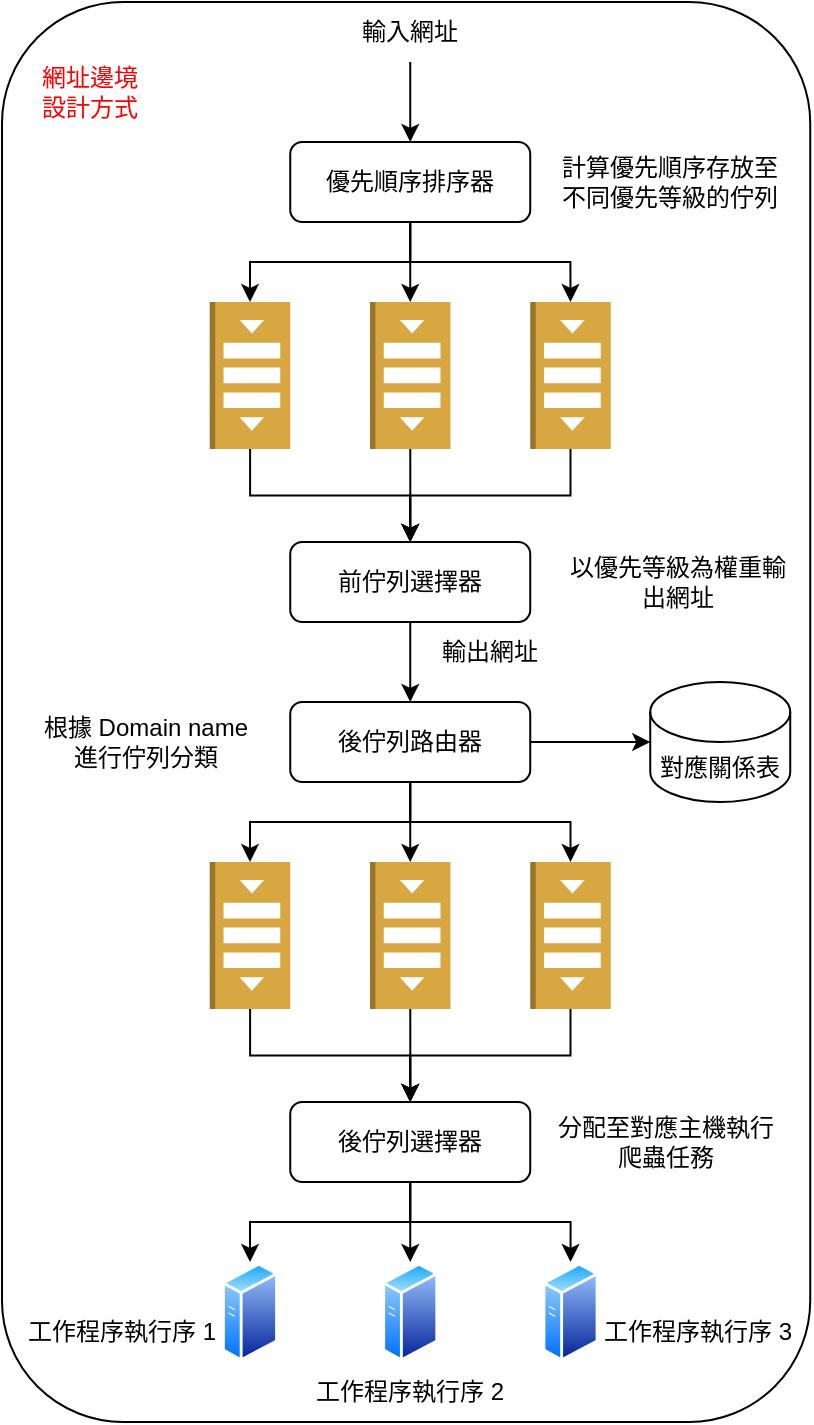<mxfile version="20.3.0" type="device"><diagram id="TF7BhFhskUUPWU0OEdbo" name="第1頁"><mxGraphModel dx="1226" dy="811" grid="1" gridSize="10" guides="1" tooltips="1" connect="1" arrows="1" fold="1" page="1" pageScale="1" pageWidth="827" pageHeight="1169" math="0" shadow="0"><root><mxCell id="0"/><mxCell id="1" parent="0"/><mxCell id="uZtJ4Ei80n5p9K6bnC6_-46" value="" style="rounded=1;whiteSpace=wrap;html=1;" vertex="1" parent="1"><mxGeometry x="40" y="40" width="404.12" height="710" as="geometry"/></mxCell><mxCell id="uZtJ4Ei80n5p9K6bnC6_-1" value="" style="endArrow=classic;html=1;rounded=0;" edge="1" parent="1"><mxGeometry width="50" height="50" relative="1" as="geometry"><mxPoint x="244.12" y="70" as="sourcePoint"/><mxPoint x="244.12" y="110" as="targetPoint"/></mxGeometry></mxCell><mxCell id="uZtJ4Ei80n5p9K6bnC6_-2" value="輸入網址" style="text;html=1;strokeColor=none;fillColor=none;align=center;verticalAlign=middle;whiteSpace=wrap;rounded=0;" vertex="1" parent="1"><mxGeometry x="214.12" y="40" width="60" height="30" as="geometry"/></mxCell><mxCell id="uZtJ4Ei80n5p9K6bnC6_-7" style="edgeStyle=orthogonalEdgeStyle;rounded=0;orthogonalLoop=1;jettySize=auto;html=1;entryX=0;entryY=0.5;entryDx=0;entryDy=0;entryPerimeter=0;" edge="1" parent="1" source="uZtJ4Ei80n5p9K6bnC6_-3" target="uZtJ4Ei80n5p9K6bnC6_-4"><mxGeometry relative="1" as="geometry"/></mxCell><mxCell id="uZtJ4Ei80n5p9K6bnC6_-8" style="edgeStyle=orthogonalEdgeStyle;rounded=0;orthogonalLoop=1;jettySize=auto;html=1;entryX=0;entryY=0.5;entryDx=0;entryDy=0;entryPerimeter=0;" edge="1" parent="1" source="uZtJ4Ei80n5p9K6bnC6_-3" target="uZtJ4Ei80n5p9K6bnC6_-5"><mxGeometry relative="1" as="geometry"/></mxCell><mxCell id="uZtJ4Ei80n5p9K6bnC6_-9" style="edgeStyle=orthogonalEdgeStyle;rounded=0;orthogonalLoop=1;jettySize=auto;html=1;entryX=0;entryY=0.5;entryDx=0;entryDy=0;entryPerimeter=0;" edge="1" parent="1" source="uZtJ4Ei80n5p9K6bnC6_-3" target="uZtJ4Ei80n5p9K6bnC6_-6"><mxGeometry relative="1" as="geometry"/></mxCell><mxCell id="uZtJ4Ei80n5p9K6bnC6_-3" value="優先順序排序器" style="rounded=1;whiteSpace=wrap;html=1;" vertex="1" parent="1"><mxGeometry x="184.12" y="110" width="120" height="40" as="geometry"/></mxCell><mxCell id="uZtJ4Ei80n5p9K6bnC6_-12" style="edgeStyle=orthogonalEdgeStyle;rounded=0;orthogonalLoop=1;jettySize=auto;html=1;entryX=0.5;entryY=0;entryDx=0;entryDy=0;" edge="1" parent="1" source="uZtJ4Ei80n5p9K6bnC6_-4" target="uZtJ4Ei80n5p9K6bnC6_-11"><mxGeometry relative="1" as="geometry"/></mxCell><mxCell id="uZtJ4Ei80n5p9K6bnC6_-4" value="" style="outlineConnect=0;dashed=0;verticalLabelPosition=bottom;verticalAlign=top;align=center;html=1;shape=mxgraph.aws3.queue;fillColor=#D9A741;gradientColor=none;direction=south;" vertex="1" parent="1"><mxGeometry x="143.87" y="190" width="40.25" height="73.5" as="geometry"/></mxCell><mxCell id="uZtJ4Ei80n5p9K6bnC6_-13" style="edgeStyle=orthogonalEdgeStyle;rounded=0;orthogonalLoop=1;jettySize=auto;html=1;entryX=0.5;entryY=0;entryDx=0;entryDy=0;" edge="1" parent="1" source="uZtJ4Ei80n5p9K6bnC6_-5" target="uZtJ4Ei80n5p9K6bnC6_-11"><mxGeometry relative="1" as="geometry"/></mxCell><mxCell id="uZtJ4Ei80n5p9K6bnC6_-5" value="" style="outlineConnect=0;dashed=0;verticalLabelPosition=bottom;verticalAlign=top;align=center;html=1;shape=mxgraph.aws3.queue;fillColor=#D9A741;gradientColor=none;direction=south;" vertex="1" parent="1"><mxGeometry x="223.99" y="190" width="40.25" height="73.5" as="geometry"/></mxCell><mxCell id="uZtJ4Ei80n5p9K6bnC6_-14" style="edgeStyle=orthogonalEdgeStyle;rounded=0;orthogonalLoop=1;jettySize=auto;html=1;entryX=0.5;entryY=0;entryDx=0;entryDy=0;" edge="1" parent="1" source="uZtJ4Ei80n5p9K6bnC6_-6" target="uZtJ4Ei80n5p9K6bnC6_-11"><mxGeometry relative="1" as="geometry"/></mxCell><mxCell id="uZtJ4Ei80n5p9K6bnC6_-6" value="" style="outlineConnect=0;dashed=0;verticalLabelPosition=bottom;verticalAlign=top;align=center;html=1;shape=mxgraph.aws3.queue;fillColor=#D9A741;gradientColor=none;direction=south;" vertex="1" parent="1"><mxGeometry x="304.12" y="190" width="40.25" height="73.5" as="geometry"/></mxCell><mxCell id="uZtJ4Ei80n5p9K6bnC6_-17" style="edgeStyle=orthogonalEdgeStyle;rounded=0;orthogonalLoop=1;jettySize=auto;html=1;entryX=0.5;entryY=0;entryDx=0;entryDy=0;" edge="1" parent="1" source="uZtJ4Ei80n5p9K6bnC6_-11" target="uZtJ4Ei80n5p9K6bnC6_-15"><mxGeometry relative="1" as="geometry"/></mxCell><mxCell id="uZtJ4Ei80n5p9K6bnC6_-11" value="前佇列選擇器" style="rounded=1;whiteSpace=wrap;html=1;" vertex="1" parent="1"><mxGeometry x="184.12" y="310" width="120" height="40" as="geometry"/></mxCell><mxCell id="uZtJ4Ei80n5p9K6bnC6_-20" style="edgeStyle=orthogonalEdgeStyle;rounded=0;orthogonalLoop=1;jettySize=auto;html=1;entryX=0;entryY=0.5;entryDx=0;entryDy=0;entryPerimeter=0;" edge="1" parent="1" source="uZtJ4Ei80n5p9K6bnC6_-15" target="uZtJ4Ei80n5p9K6bnC6_-19"><mxGeometry relative="1" as="geometry"/></mxCell><mxCell id="uZtJ4Ei80n5p9K6bnC6_-24" style="edgeStyle=orthogonalEdgeStyle;rounded=0;orthogonalLoop=1;jettySize=auto;html=1;entryX=0;entryY=0.5;entryDx=0;entryDy=0;entryPerimeter=0;" edge="1" parent="1" source="uZtJ4Ei80n5p9K6bnC6_-15" target="uZtJ4Ei80n5p9K6bnC6_-21"><mxGeometry relative="1" as="geometry"/></mxCell><mxCell id="uZtJ4Ei80n5p9K6bnC6_-25" style="edgeStyle=orthogonalEdgeStyle;rounded=0;orthogonalLoop=1;jettySize=auto;html=1;entryX=0;entryY=0.5;entryDx=0;entryDy=0;entryPerimeter=0;" edge="1" parent="1" source="uZtJ4Ei80n5p9K6bnC6_-15" target="uZtJ4Ei80n5p9K6bnC6_-22"><mxGeometry relative="1" as="geometry"/></mxCell><mxCell id="uZtJ4Ei80n5p9K6bnC6_-26" style="edgeStyle=orthogonalEdgeStyle;rounded=0;orthogonalLoop=1;jettySize=auto;html=1;" edge="1" parent="1" source="uZtJ4Ei80n5p9K6bnC6_-15" target="uZtJ4Ei80n5p9K6bnC6_-23"><mxGeometry relative="1" as="geometry"/></mxCell><mxCell id="uZtJ4Ei80n5p9K6bnC6_-15" value="後佇列路由器" style="rounded=1;whiteSpace=wrap;html=1;" vertex="1" parent="1"><mxGeometry x="184.12" y="390" width="120" height="40" as="geometry"/></mxCell><mxCell id="uZtJ4Ei80n5p9K6bnC6_-18" value="輸出網址" style="text;html=1;strokeColor=none;fillColor=none;align=center;verticalAlign=middle;whiteSpace=wrap;rounded=0;" vertex="1" parent="1"><mxGeometry x="254.12" y="350" width="60" height="30" as="geometry"/></mxCell><mxCell id="uZtJ4Ei80n5p9K6bnC6_-19" value="對應關係表" style="shape=cylinder3;whiteSpace=wrap;html=1;boundedLbl=1;backgroundOutline=1;size=15;" vertex="1" parent="1"><mxGeometry x="364.12" y="380" width="70" height="60" as="geometry"/></mxCell><mxCell id="uZtJ4Ei80n5p9K6bnC6_-29" style="edgeStyle=orthogonalEdgeStyle;rounded=0;orthogonalLoop=1;jettySize=auto;html=1;entryX=0.5;entryY=0;entryDx=0;entryDy=0;" edge="1" parent="1" source="uZtJ4Ei80n5p9K6bnC6_-21" target="uZtJ4Ei80n5p9K6bnC6_-27"><mxGeometry relative="1" as="geometry"/></mxCell><mxCell id="uZtJ4Ei80n5p9K6bnC6_-21" value="" style="outlineConnect=0;dashed=0;verticalLabelPosition=bottom;verticalAlign=top;align=center;html=1;shape=mxgraph.aws3.queue;fillColor=#D9A741;gradientColor=none;direction=south;" vertex="1" parent="1"><mxGeometry x="143.87" y="470" width="40.25" height="73.5" as="geometry"/></mxCell><mxCell id="uZtJ4Ei80n5p9K6bnC6_-30" style="edgeStyle=orthogonalEdgeStyle;rounded=0;orthogonalLoop=1;jettySize=auto;html=1;entryX=0.5;entryY=0;entryDx=0;entryDy=0;" edge="1" parent="1" source="uZtJ4Ei80n5p9K6bnC6_-22" target="uZtJ4Ei80n5p9K6bnC6_-27"><mxGeometry relative="1" as="geometry"/></mxCell><mxCell id="uZtJ4Ei80n5p9K6bnC6_-22" value="" style="outlineConnect=0;dashed=0;verticalLabelPosition=bottom;verticalAlign=top;align=center;html=1;shape=mxgraph.aws3.queue;fillColor=#D9A741;gradientColor=none;direction=south;" vertex="1" parent="1"><mxGeometry x="223.99" y="470" width="40.25" height="73.5" as="geometry"/></mxCell><mxCell id="uZtJ4Ei80n5p9K6bnC6_-31" style="edgeStyle=orthogonalEdgeStyle;rounded=0;orthogonalLoop=1;jettySize=auto;html=1;entryX=0.5;entryY=0;entryDx=0;entryDy=0;" edge="1" parent="1" source="uZtJ4Ei80n5p9K6bnC6_-23" target="uZtJ4Ei80n5p9K6bnC6_-27"><mxGeometry relative="1" as="geometry"/></mxCell><mxCell id="uZtJ4Ei80n5p9K6bnC6_-23" value="" style="outlineConnect=0;dashed=0;verticalLabelPosition=bottom;verticalAlign=top;align=center;html=1;shape=mxgraph.aws3.queue;fillColor=#D9A741;gradientColor=none;direction=south;" vertex="1" parent="1"><mxGeometry x="304.12" y="470" width="40.25" height="73.5" as="geometry"/></mxCell><mxCell id="uZtJ4Ei80n5p9K6bnC6_-35" style="edgeStyle=orthogonalEdgeStyle;rounded=0;orthogonalLoop=1;jettySize=auto;html=1;entryX=0.5;entryY=0;entryDx=0;entryDy=0;" edge="1" parent="1" source="uZtJ4Ei80n5p9K6bnC6_-27" target="uZtJ4Ei80n5p9K6bnC6_-32"><mxGeometry relative="1" as="geometry"><Array as="points"><mxPoint x="244.12" y="650"/><mxPoint x="164.12" y="650"/></Array></mxGeometry></mxCell><mxCell id="uZtJ4Ei80n5p9K6bnC6_-36" style="edgeStyle=orthogonalEdgeStyle;rounded=0;orthogonalLoop=1;jettySize=auto;html=1;entryX=0.5;entryY=0;entryDx=0;entryDy=0;" edge="1" parent="1" source="uZtJ4Ei80n5p9K6bnC6_-27" target="uZtJ4Ei80n5p9K6bnC6_-33"><mxGeometry relative="1" as="geometry"/></mxCell><mxCell id="uZtJ4Ei80n5p9K6bnC6_-37" style="edgeStyle=orthogonalEdgeStyle;rounded=0;orthogonalLoop=1;jettySize=auto;html=1;entryX=0.5;entryY=0;entryDx=0;entryDy=0;" edge="1" parent="1" source="uZtJ4Ei80n5p9K6bnC6_-27" target="uZtJ4Ei80n5p9K6bnC6_-34"><mxGeometry relative="1" as="geometry"><Array as="points"><mxPoint x="244.12" y="650"/><mxPoint x="324.12" y="650"/></Array></mxGeometry></mxCell><mxCell id="uZtJ4Ei80n5p9K6bnC6_-27" value="後佇列選擇器" style="rounded=1;whiteSpace=wrap;html=1;" vertex="1" parent="1"><mxGeometry x="184.12" y="590" width="120" height="40" as="geometry"/></mxCell><mxCell id="uZtJ4Ei80n5p9K6bnC6_-32" value="" style="aspect=fixed;perimeter=ellipsePerimeter;html=1;align=center;shadow=0;dashed=0;spacingTop=3;image;image=img/lib/active_directory/generic_server.svg;" vertex="1" parent="1"><mxGeometry x="150" y="670" width="28.0" height="50" as="geometry"/></mxCell><mxCell id="uZtJ4Ei80n5p9K6bnC6_-33" value="" style="aspect=fixed;perimeter=ellipsePerimeter;html=1;align=center;shadow=0;dashed=0;spacingTop=3;image;image=img/lib/active_directory/generic_server.svg;" vertex="1" parent="1"><mxGeometry x="230.12" y="670" width="28.0" height="50" as="geometry"/></mxCell><mxCell id="uZtJ4Ei80n5p9K6bnC6_-34" value="" style="aspect=fixed;perimeter=ellipsePerimeter;html=1;align=center;shadow=0;dashed=0;spacingTop=3;image;image=img/lib/active_directory/generic_server.svg;" vertex="1" parent="1"><mxGeometry x="310.25" y="670" width="28.0" height="50" as="geometry"/></mxCell><mxCell id="uZtJ4Ei80n5p9K6bnC6_-38" value="工作程序執行序 1" style="text;html=1;strokeColor=none;fillColor=none;align=center;verticalAlign=middle;whiteSpace=wrap;rounded=0;" vertex="1" parent="1"><mxGeometry x="50" y="690" width="100" height="30" as="geometry"/></mxCell><mxCell id="uZtJ4Ei80n5p9K6bnC6_-39" value="工作程序執行序 2" style="text;html=1;strokeColor=none;fillColor=none;align=center;verticalAlign=middle;whiteSpace=wrap;rounded=0;" vertex="1" parent="1"><mxGeometry x="194.12" y="720" width="100" height="30" as="geometry"/></mxCell><mxCell id="uZtJ4Ei80n5p9K6bnC6_-40" value="工作程序執行序 3" style="text;html=1;strokeColor=none;fillColor=none;align=center;verticalAlign=middle;whiteSpace=wrap;rounded=0;" vertex="1" parent="1"><mxGeometry x="338.25" y="690" width="100" height="30" as="geometry"/></mxCell><mxCell id="uZtJ4Ei80n5p9K6bnC6_-41" value="計算優先順序存放至不同優先等級的佇列" style="text;html=1;strokeColor=none;fillColor=none;align=center;verticalAlign=middle;whiteSpace=wrap;rounded=0;" vertex="1" parent="1"><mxGeometry x="314.12" y="115" width="120" height="30" as="geometry"/></mxCell><mxCell id="uZtJ4Ei80n5p9K6bnC6_-42" value="以優先等級為權重輸出網址" style="text;html=1;strokeColor=none;fillColor=none;align=center;verticalAlign=middle;whiteSpace=wrap;rounded=0;" vertex="1" parent="1"><mxGeometry x="318.25" y="315" width="120" height="30" as="geometry"/></mxCell><mxCell id="uZtJ4Ei80n5p9K6bnC6_-43" value="根據 Domain name 進行佇列分類" style="text;html=1;strokeColor=none;fillColor=none;align=center;verticalAlign=middle;whiteSpace=wrap;rounded=0;" vertex="1" parent="1"><mxGeometry x="54.12" y="395" width="115.88" height="30" as="geometry"/></mxCell><mxCell id="uZtJ4Ei80n5p9K6bnC6_-45" value="分配至對應主機執行爬蟲任務" style="text;html=1;strokeColor=none;fillColor=none;align=center;verticalAlign=middle;whiteSpace=wrap;rounded=0;" vertex="1" parent="1"><mxGeometry x="314.12" y="595" width="115.88" height="30" as="geometry"/></mxCell><mxCell id="uZtJ4Ei80n5p9K6bnC6_-47" value="網址邊境設計方式" style="text;html=1;strokeColor=none;fillColor=none;align=center;verticalAlign=middle;whiteSpace=wrap;rounded=0;fontColor=#FF0000;" vertex="1" parent="1"><mxGeometry x="54.12" y="70" width="60" height="30" as="geometry"/></mxCell></root></mxGraphModel></diagram></mxfile>